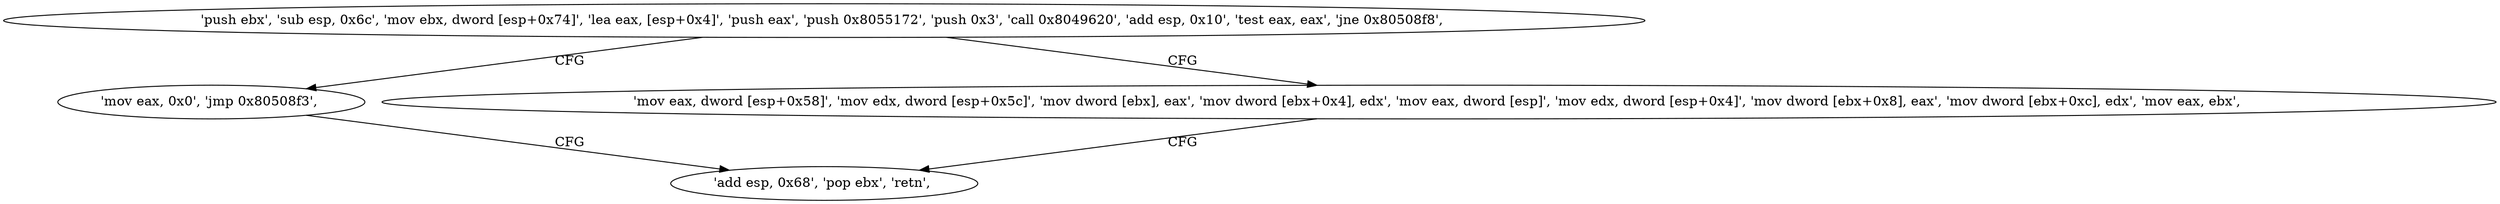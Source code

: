 digraph "func" {
"134547639" [label = "'push ebx', 'sub esp, 0x6c', 'mov ebx, dword [esp+0x74]', 'lea eax, [esp+0x4]', 'push eax', 'push 0x8055172', 'push 0x3', 'call 0x8049620', 'add esp, 0x10', 'test eax, eax', 'jne 0x80508f8', " ]
"134547704" [label = "'mov eax, 0x0', 'jmp 0x80508f3', " ]
"134547671" [label = "'mov eax, dword [esp+0x58]', 'mov edx, dword [esp+0x5c]', 'mov dword [ebx], eax', 'mov dword [ebx+0x4], edx', 'mov eax, dword [esp]', 'mov edx, dword [esp+0x4]', 'mov dword [ebx+0x8], eax', 'mov dword [ebx+0xc], edx', 'mov eax, ebx', " ]
"134547699" [label = "'add esp, 0x68', 'pop ebx', 'retn', " ]
"134547639" -> "134547704" [ label = "CFG" ]
"134547639" -> "134547671" [ label = "CFG" ]
"134547704" -> "134547699" [ label = "CFG" ]
"134547671" -> "134547699" [ label = "CFG" ]
}
